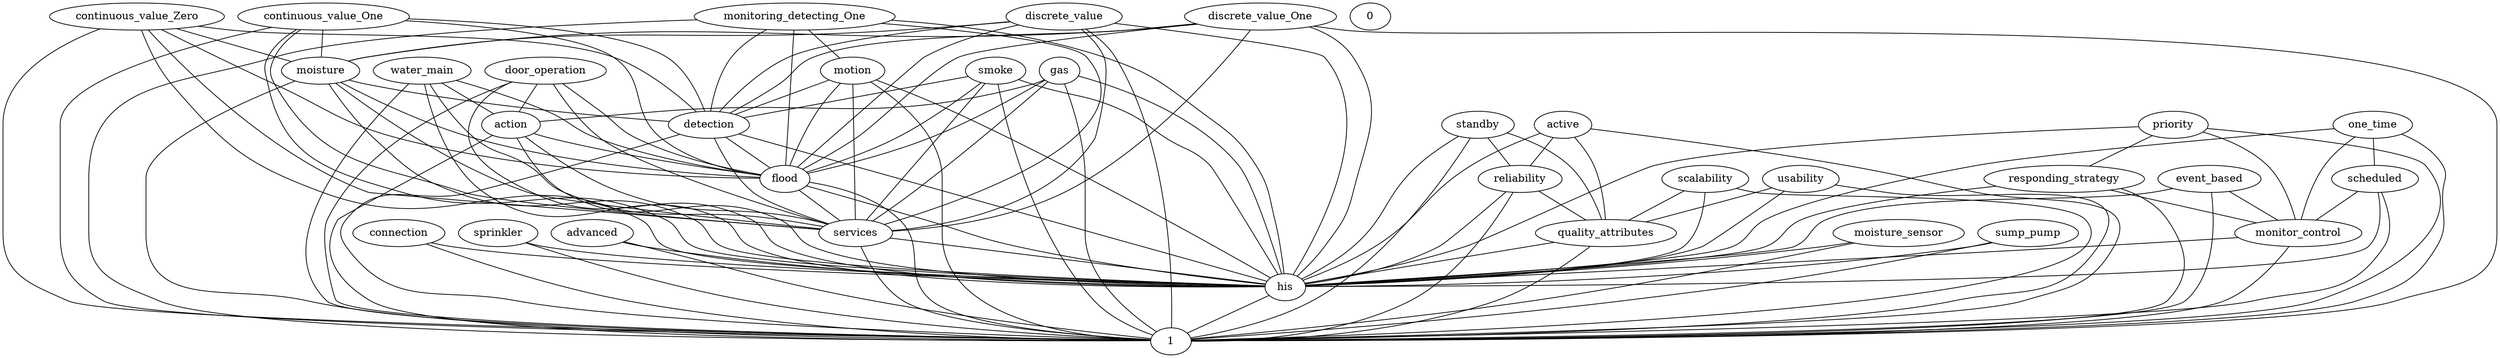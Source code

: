 graph G {
  water_main;
  flood;
  services;
  reliability;
  motion;
  scheduled;
  discrete_value;
  priority;
  1;
  monitoring_detecting_One;
  standby;
  quality_attributes;
  connection;
  door_operation;
  sprinkler;
  his;
  advanced;
  active;
  continuous_value_Zero;
  monitor_control;
  detection;
  action;
  moisture;
  continuous_value_One;
  responding_strategy;
  one_time;
  gas;
  discrete_value_One;
  smoke;
  scalability;
  usability;
  0;
  moisture_sensor;
  event_based;
  sump_pump;
  quality_attributes -- his;
  motion -- detection;
  flood -- services;
  monitoring_detecting_One -- motion;
  monitor_control -- his;
  smoke -- detection;
  moisture -- detection;
  responding_strategy -- monitor_control;
  scheduled -- monitor_control;
  priority -- responding_strategy;
  detection -- flood;
  usability -- quality_attributes;
  door_operation -- action;
  event_based -- monitor_control;
  water_main -- action;
  services -- his;
  action -- flood;
  his -- 1;
  gas -- action;
  reliability -- quality_attributes;
  scalability -- quality_attributes;
  one_time -- scheduled;
  water_main -- flood;
  flood -- his;
  services -- 1;
  reliability -- his;
  motion -- flood;
  scheduled -- his;
  discrete_value -- moisture;
  priority -- monitor_control;
  monitoring_detecting_One -- flood;
  monitoring_detecting_One -- detection;
  standby -- reliability;
  quality_attributes -- 1;
  door_operation -- flood;
  sprinkler -- his;
  sprinkler -- 1;
  advanced -- his;
  active -- reliability;
  continuous_value_Zero -- detection;
  continuous_value_Zero -- moisture;
  monitor_control -- 1;
  detection -- services;
  detection -- his;
  action -- services;
  action -- his;
  moisture -- services;
  moisture -- flood;
  moisture -- his;
  continuous_value_One -- detection;
  continuous_value_One -- moisture;
  responding_strategy -- his;
  responding_strategy -- 1;
  one_time -- his;
  one_time -- monitor_control;
  gas -- services;
  gas -- flood;
  gas -- his;
  discrete_value_One -- detection;
  discrete_value_One -- moisture;
  smoke -- services;
  smoke -- flood;
  smoke -- his;
  scalability -- his;
  scalability -- 1;
  usability -- his;
  usability -- 1;
  moisture_sensor -- his;
  moisture_sensor -- 1;
  event_based -- his;
  event_based -- 1;
  sump_pump -- his;
  sump_pump -- 1;
  water_main -- services;
  water_main -- his;
  flood -- 1;
  reliability -- 1;
  motion -- services;
  motion -- his;
  motion -- 1;
  scheduled -- 1;
  discrete_value -- services;
  discrete_value -- flood;
  discrete_value -- detection;
  discrete_value -- his;
  priority -- his;
  priority -- 1;
  monitoring_detecting_One -- services;
  monitoring_detecting_One -- his;
  monitoring_detecting_One -- 1;
  standby -- his;
  standby -- quality_attributes;
  standby -- 1;
  connection -- his;
  connection -- 1;
  door_operation -- services;
  door_operation -- his;
  door_operation -- 1;
  advanced -- 1;
  active -- his;
  active -- quality_attributes;
  active -- 1;
  continuous_value_Zero -- services;
  continuous_value_Zero -- flood;
  continuous_value_Zero -- his;
  detection -- 1;
  action -- 1;
  moisture -- 1;
  continuous_value_One -- services;
  continuous_value_One -- flood;
  continuous_value_One -- his;
  continuous_value_One -- 1;
  one_time -- 1;
  gas -- 1;
  discrete_value_One -- services;
  discrete_value_One -- flood;
  discrete_value_One -- his;
  discrete_value_One -- 1;
  smoke -- 1;
  water_main -- 1;
  discrete_value -- 1;
  continuous_value_Zero -- 1;
}

